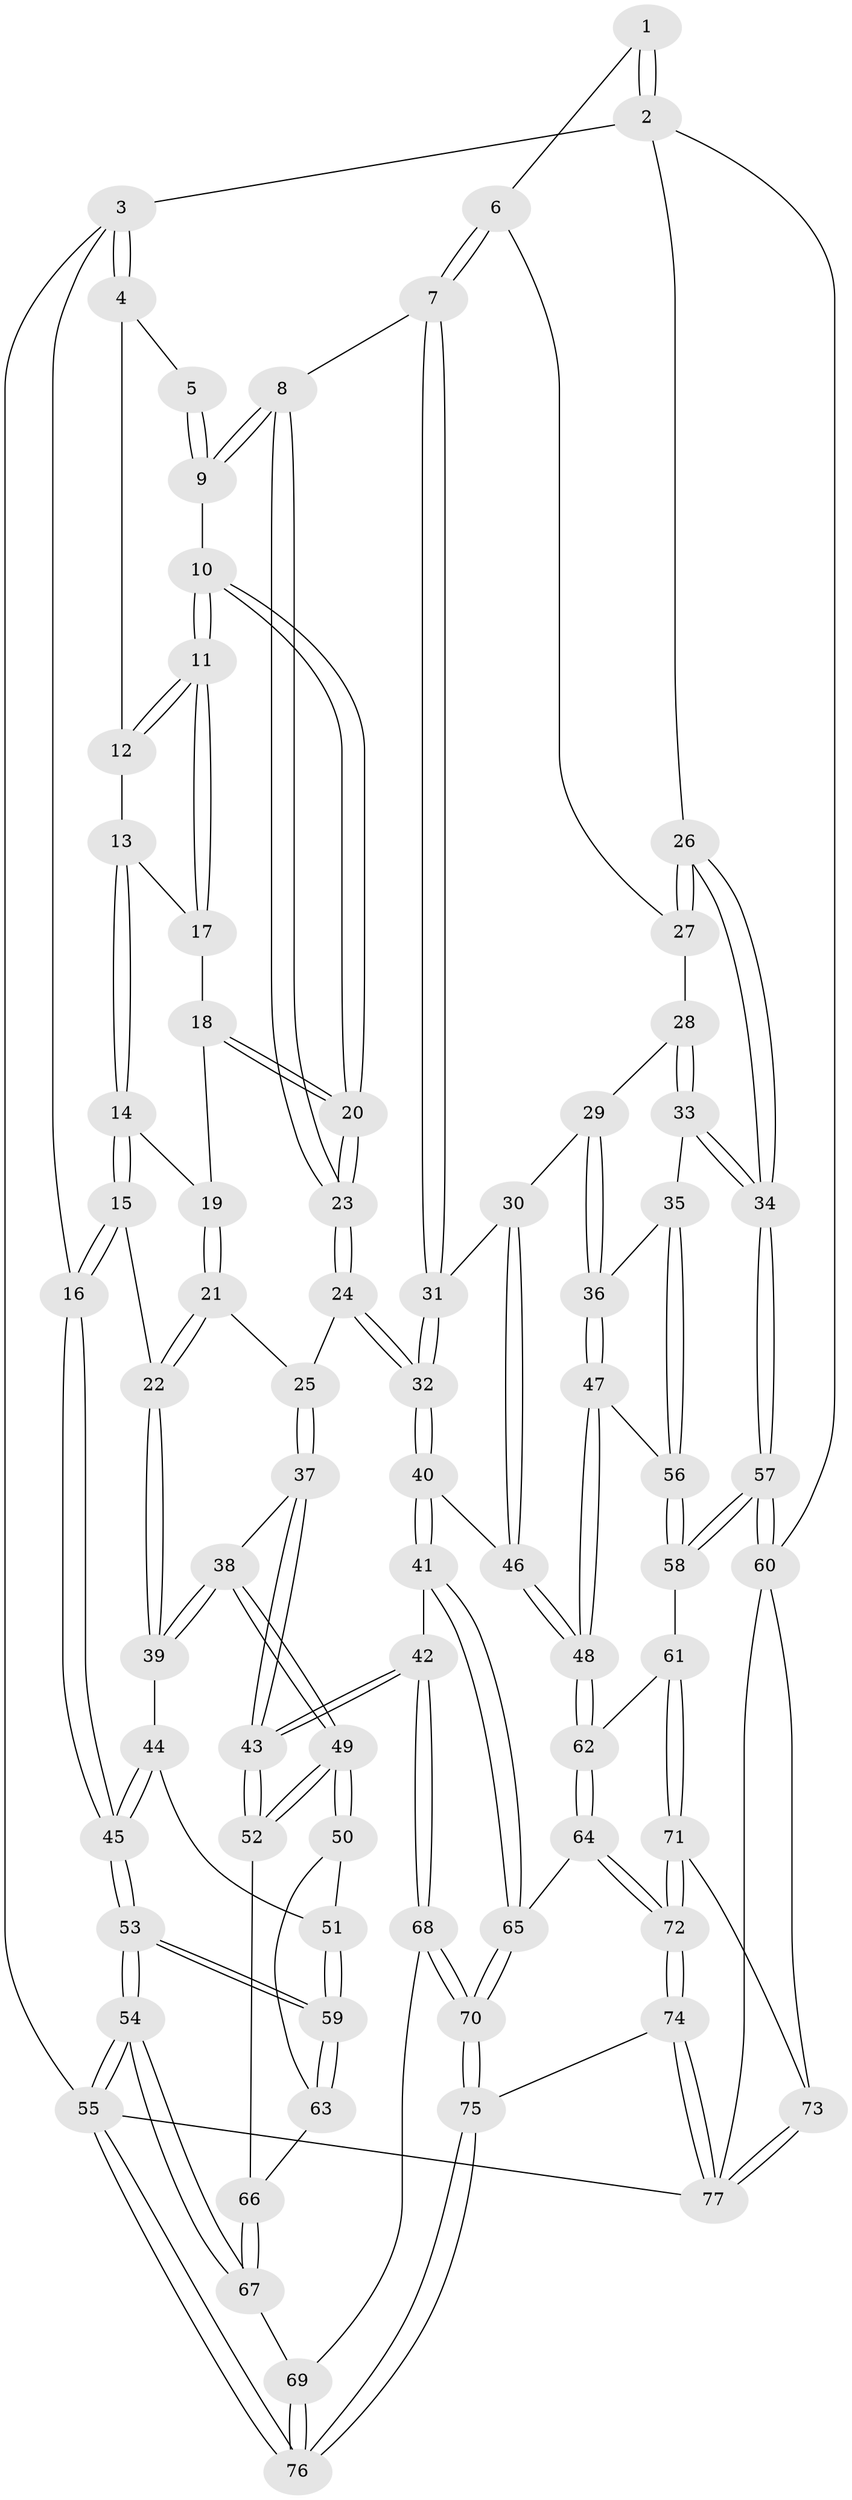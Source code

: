 // Generated by graph-tools (version 1.1) at 2025/27/03/09/25 03:27:03]
// undirected, 77 vertices, 189 edges
graph export_dot {
graph [start="1"]
  node [color=gray90,style=filled];
  1 [pos="+0.8996898488728664+0"];
  2 [pos="+1+0"];
  3 [pos="+0+0"];
  4 [pos="+0.24213030008829153+0"];
  5 [pos="+0.519323317552086+0"];
  6 [pos="+0.6944963313906581+0.11790718270466734"];
  7 [pos="+0.5885311200325108+0.11926904164517037"];
  8 [pos="+0.5648719464353231+0.0885132890855077"];
  9 [pos="+0.5461468050546725+0.015596303364616069"];
  10 [pos="+0.2996646761891461+0.09590129524684782"];
  11 [pos="+0.29890943129371433+0.09411918057467569"];
  12 [pos="+0.24773155754810328+0"];
  13 [pos="+0.1568760383089348+0.0858949509564362"];
  14 [pos="+0.10773370131233809+0.10754993866491358"];
  15 [pos="+0.02903986657594529+0.12591338180063338"];
  16 [pos="+0+0"];
  17 [pos="+0.17849577762501617+0.10116343957847374"];
  18 [pos="+0.18113028990267785+0.14328778332166786"];
  19 [pos="+0.1793450111390903+0.14574173353546635"];
  20 [pos="+0.3033090634941364+0.11736398167031055"];
  21 [pos="+0.15846401662082993+0.23369374822111036"];
  22 [pos="+0.12076988666952232+0.2455687243787428"];
  23 [pos="+0.32745052274161957+0.1878877102985713"];
  24 [pos="+0.32431374825182063+0.2041740532048166"];
  25 [pos="+0.29451896784308346+0.23332128179178233"];
  26 [pos="+1+0"];
  27 [pos="+0.7388215617064334+0.12893662137373704"];
  28 [pos="+0.8019629777202829+0.2015786095547889"];
  29 [pos="+0.6848700790047533+0.2831150868703461"];
  30 [pos="+0.6693702200432982+0.28421508946155494"];
  31 [pos="+0.5826592646138555+0.18776431538449348"];
  32 [pos="+0.48834203545497495+0.31667392317840726"];
  33 [pos="+0.884953553103659+0.2461662154517123"];
  34 [pos="+1+0.13722454112024426"];
  35 [pos="+0.8542067603675714+0.30822301004528707"];
  36 [pos="+0.769679959137839+0.33163708930557906"];
  37 [pos="+0.2905232656511894+0.28293316446212396"];
  38 [pos="+0.17315484939514497+0.3500356440052672"];
  39 [pos="+0.11172535799835472+0.27342628114067213"];
  40 [pos="+0.49293751878914643+0.43811571584017545"];
  41 [pos="+0.34872566834874485+0.550271153155561"];
  42 [pos="+0.32895273713277373+0.5485468964468003"];
  43 [pos="+0.320987157759227+0.5437511662038934"];
  44 [pos="+0.08924371619747105+0.29430612434511727"];
  45 [pos="+0+0.3054198770871922"];
  46 [pos="+0.6355612196870672+0.45623055541260427"];
  47 [pos="+0.6861621112888351+0.43495571687641466"];
  48 [pos="+0.6470430292916773+0.4628446997595054"];
  49 [pos="+0.21947707292265334+0.4909246001238663"];
  50 [pos="+0.15673598763589794+0.47362500846830907"];
  51 [pos="+0.06949402415430923+0.3704694767014979"];
  52 [pos="+0.28450976134340616+0.536179465051343"];
  53 [pos="+0+0.5010696231596017"];
  54 [pos="+0+0.5879182989349511"];
  55 [pos="+0+1"];
  56 [pos="+0.8585125702637013+0.39467272037629797"];
  57 [pos="+1+0.5524086189010469"];
  58 [pos="+0.9209564587261732+0.5488652387752732"];
  59 [pos="+0+0.491841999437436"];
  60 [pos="+1+0.7670693248396768"];
  61 [pos="+0.7693900252932343+0.6279679560097489"];
  62 [pos="+0.7556313870945351+0.6234409777333267"];
  63 [pos="+0+0.5052626688726497"];
  64 [pos="+0.552719196300765+0.7218065311222152"];
  65 [pos="+0.4453377298673212+0.6724937830524111"];
  66 [pos="+0.12185786603694476+0.6147000247472316"];
  67 [pos="+0.07414443319207485+0.6734710063928634"];
  68 [pos="+0.23973690848870144+0.7348015817954751"];
  69 [pos="+0.10109503984210096+0.785413545523999"];
  70 [pos="+0.3316381392629998+0.9709627776558524"];
  71 [pos="+0.8245164409122657+0.8333767648923899"];
  72 [pos="+0.5880564242639311+0.9339530132129029"];
  73 [pos="+0.8508155210900262+0.8527315788919714"];
  74 [pos="+0.5062066307783317+1"];
  75 [pos="+0.3319700307727517+1"];
  76 [pos="+0+1"];
  77 [pos="+0.9196445021270461+1"];
  1 -- 2;
  1 -- 2;
  1 -- 6;
  2 -- 3;
  2 -- 26;
  2 -- 60;
  3 -- 4;
  3 -- 4;
  3 -- 16;
  3 -- 55;
  4 -- 5;
  4 -- 12;
  5 -- 9;
  5 -- 9;
  6 -- 7;
  6 -- 7;
  6 -- 27;
  7 -- 8;
  7 -- 31;
  7 -- 31;
  8 -- 9;
  8 -- 9;
  8 -- 23;
  8 -- 23;
  9 -- 10;
  10 -- 11;
  10 -- 11;
  10 -- 20;
  10 -- 20;
  11 -- 12;
  11 -- 12;
  11 -- 17;
  11 -- 17;
  12 -- 13;
  13 -- 14;
  13 -- 14;
  13 -- 17;
  14 -- 15;
  14 -- 15;
  14 -- 19;
  15 -- 16;
  15 -- 16;
  15 -- 22;
  16 -- 45;
  16 -- 45;
  17 -- 18;
  18 -- 19;
  18 -- 20;
  18 -- 20;
  19 -- 21;
  19 -- 21;
  20 -- 23;
  20 -- 23;
  21 -- 22;
  21 -- 22;
  21 -- 25;
  22 -- 39;
  22 -- 39;
  23 -- 24;
  23 -- 24;
  24 -- 25;
  24 -- 32;
  24 -- 32;
  25 -- 37;
  25 -- 37;
  26 -- 27;
  26 -- 27;
  26 -- 34;
  26 -- 34;
  27 -- 28;
  28 -- 29;
  28 -- 33;
  28 -- 33;
  29 -- 30;
  29 -- 36;
  29 -- 36;
  30 -- 31;
  30 -- 46;
  30 -- 46;
  31 -- 32;
  31 -- 32;
  32 -- 40;
  32 -- 40;
  33 -- 34;
  33 -- 34;
  33 -- 35;
  34 -- 57;
  34 -- 57;
  35 -- 36;
  35 -- 56;
  35 -- 56;
  36 -- 47;
  36 -- 47;
  37 -- 38;
  37 -- 43;
  37 -- 43;
  38 -- 39;
  38 -- 39;
  38 -- 49;
  38 -- 49;
  39 -- 44;
  40 -- 41;
  40 -- 41;
  40 -- 46;
  41 -- 42;
  41 -- 65;
  41 -- 65;
  42 -- 43;
  42 -- 43;
  42 -- 68;
  42 -- 68;
  43 -- 52;
  43 -- 52;
  44 -- 45;
  44 -- 45;
  44 -- 51;
  45 -- 53;
  45 -- 53;
  46 -- 48;
  46 -- 48;
  47 -- 48;
  47 -- 48;
  47 -- 56;
  48 -- 62;
  48 -- 62;
  49 -- 50;
  49 -- 50;
  49 -- 52;
  49 -- 52;
  50 -- 51;
  50 -- 63;
  51 -- 59;
  51 -- 59;
  52 -- 66;
  53 -- 54;
  53 -- 54;
  53 -- 59;
  53 -- 59;
  54 -- 55;
  54 -- 55;
  54 -- 67;
  54 -- 67;
  55 -- 76;
  55 -- 76;
  55 -- 77;
  56 -- 58;
  56 -- 58;
  57 -- 58;
  57 -- 58;
  57 -- 60;
  57 -- 60;
  58 -- 61;
  59 -- 63;
  59 -- 63;
  60 -- 73;
  60 -- 77;
  61 -- 62;
  61 -- 71;
  61 -- 71;
  62 -- 64;
  62 -- 64;
  63 -- 66;
  64 -- 65;
  64 -- 72;
  64 -- 72;
  65 -- 70;
  65 -- 70;
  66 -- 67;
  66 -- 67;
  67 -- 69;
  68 -- 69;
  68 -- 70;
  68 -- 70;
  69 -- 76;
  69 -- 76;
  70 -- 75;
  70 -- 75;
  71 -- 72;
  71 -- 72;
  71 -- 73;
  72 -- 74;
  72 -- 74;
  73 -- 77;
  73 -- 77;
  74 -- 75;
  74 -- 77;
  74 -- 77;
  75 -- 76;
  75 -- 76;
}
